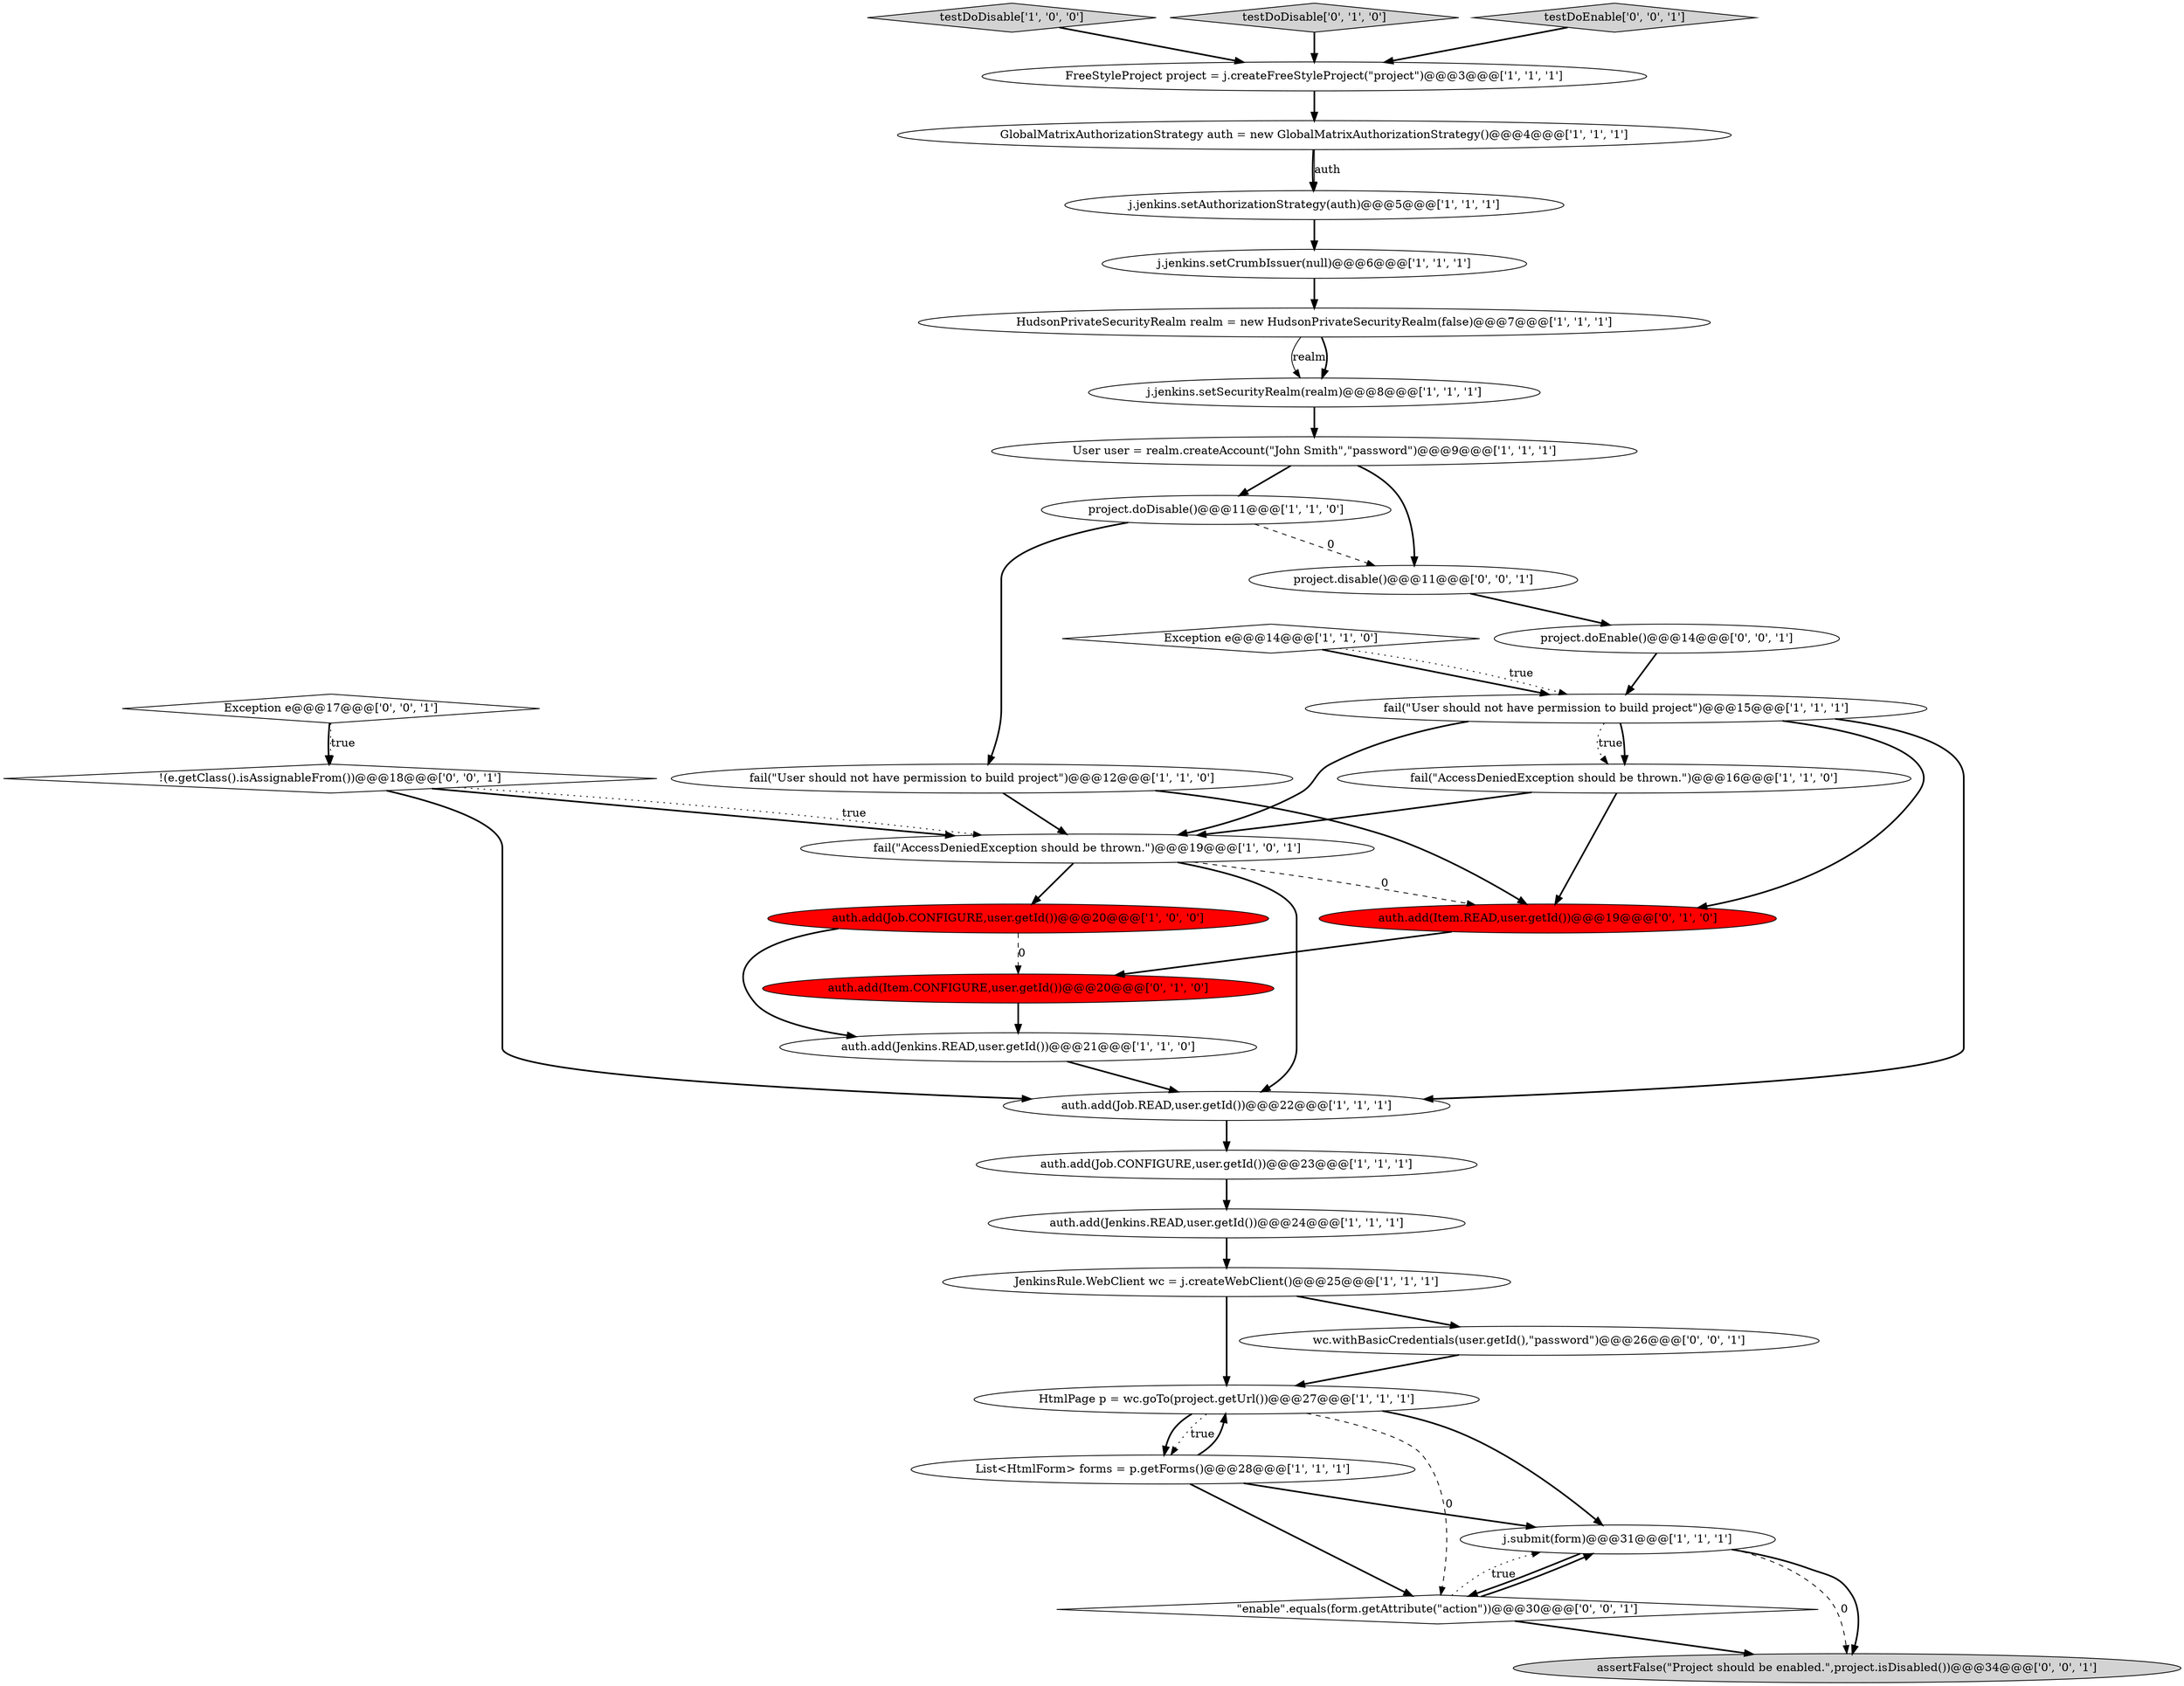 digraph {
25 [style = filled, label = "auth.add(Item.READ,user.getId())@@@19@@@['0', '1', '0']", fillcolor = red, shape = ellipse image = "AAA1AAABBB2BBB"];
2 [style = filled, label = "project.doDisable()@@@11@@@['1', '1', '0']", fillcolor = white, shape = ellipse image = "AAA0AAABBB1BBB"];
13 [style = filled, label = "j.jenkins.setSecurityRealm(realm)@@@8@@@['1', '1', '1']", fillcolor = white, shape = ellipse image = "AAA0AAABBB1BBB"];
1 [style = filled, label = "JenkinsRule.WebClient wc = j.createWebClient()@@@25@@@['1', '1', '1']", fillcolor = white, shape = ellipse image = "AAA0AAABBB1BBB"];
4 [style = filled, label = "fail(\"AccessDeniedException should be thrown.\")@@@19@@@['1', '0', '1']", fillcolor = white, shape = ellipse image = "AAA0AAABBB1BBB"];
14 [style = filled, label = "List<HtmlForm> forms = p.getForms()@@@28@@@['1', '1', '1']", fillcolor = white, shape = ellipse image = "AAA0AAABBB1BBB"];
8 [style = filled, label = "auth.add(Jenkins.READ,user.getId())@@@24@@@['1', '1', '1']", fillcolor = white, shape = ellipse image = "AAA0AAABBB1BBB"];
19 [style = filled, label = "User user = realm.createAccount(\"John Smith\",\"password\")@@@9@@@['1', '1', '1']", fillcolor = white, shape = ellipse image = "AAA0AAABBB1BBB"];
26 [style = filled, label = "!(e.getClass().isAssignableFrom())@@@18@@@['0', '0', '1']", fillcolor = white, shape = diamond image = "AAA0AAABBB3BBB"];
21 [style = filled, label = "testDoDisable['1', '0', '0']", fillcolor = lightgray, shape = diamond image = "AAA0AAABBB1BBB"];
23 [style = filled, label = "auth.add(Item.CONFIGURE,user.getId())@@@20@@@['0', '1', '0']", fillcolor = red, shape = ellipse image = "AAA1AAABBB2BBB"];
31 [style = filled, label = "Exception e@@@17@@@['0', '0', '1']", fillcolor = white, shape = diamond image = "AAA0AAABBB3BBB"];
3 [style = filled, label = "j.jenkins.setAuthorizationStrategy(auth)@@@5@@@['1', '1', '1']", fillcolor = white, shape = ellipse image = "AAA0AAABBB1BBB"];
18 [style = filled, label = "auth.add(Job.READ,user.getId())@@@22@@@['1', '1', '1']", fillcolor = white, shape = ellipse image = "AAA0AAABBB1BBB"];
24 [style = filled, label = "testDoDisable['0', '1', '0']", fillcolor = lightgray, shape = diamond image = "AAA0AAABBB2BBB"];
17 [style = filled, label = "fail(\"User should not have permission to build project\")@@@12@@@['1', '1', '0']", fillcolor = white, shape = ellipse image = "AAA0AAABBB1BBB"];
32 [style = filled, label = "testDoEnable['0', '0', '1']", fillcolor = lightgray, shape = diamond image = "AAA0AAABBB3BBB"];
20 [style = filled, label = "j.jenkins.setCrumbIssuer(null)@@@6@@@['1', '1', '1']", fillcolor = white, shape = ellipse image = "AAA0AAABBB1BBB"];
12 [style = filled, label = "HudsonPrivateSecurityRealm realm = new HudsonPrivateSecurityRealm(false)@@@7@@@['1', '1', '1']", fillcolor = white, shape = ellipse image = "AAA0AAABBB1BBB"];
30 [style = filled, label = "project.doEnable()@@@14@@@['0', '0', '1']", fillcolor = white, shape = ellipse image = "AAA0AAABBB3BBB"];
5 [style = filled, label = "j.submit(form)@@@31@@@['1', '1', '1']", fillcolor = white, shape = ellipse image = "AAA0AAABBB1BBB"];
0 [style = filled, label = "FreeStyleProject project = j.createFreeStyleProject(\"project\")@@@3@@@['1', '1', '1']", fillcolor = white, shape = ellipse image = "AAA0AAABBB1BBB"];
28 [style = filled, label = "project.disable()@@@11@@@['0', '0', '1']", fillcolor = white, shape = ellipse image = "AAA0AAABBB3BBB"];
16 [style = filled, label = "auth.add(Jenkins.READ,user.getId())@@@21@@@['1', '1', '0']", fillcolor = white, shape = ellipse image = "AAA0AAABBB1BBB"];
27 [style = filled, label = "assertFalse(\"Project should be enabled.\",project.isDisabled())@@@34@@@['0', '0', '1']", fillcolor = lightgray, shape = ellipse image = "AAA0AAABBB3BBB"];
22 [style = filled, label = "auth.add(Job.CONFIGURE,user.getId())@@@20@@@['1', '0', '0']", fillcolor = red, shape = ellipse image = "AAA1AAABBB1BBB"];
7 [style = filled, label = "auth.add(Job.CONFIGURE,user.getId())@@@23@@@['1', '1', '1']", fillcolor = white, shape = ellipse image = "AAA0AAABBB1BBB"];
10 [style = filled, label = "fail(\"User should not have permission to build project\")@@@15@@@['1', '1', '1']", fillcolor = white, shape = ellipse image = "AAA0AAABBB1BBB"];
15 [style = filled, label = "GlobalMatrixAuthorizationStrategy auth = new GlobalMatrixAuthorizationStrategy()@@@4@@@['1', '1', '1']", fillcolor = white, shape = ellipse image = "AAA0AAABBB1BBB"];
29 [style = filled, label = "wc.withBasicCredentials(user.getId(),\"password\")@@@26@@@['0', '0', '1']", fillcolor = white, shape = ellipse image = "AAA0AAABBB3BBB"];
33 [style = filled, label = "\"enable\".equals(form.getAttribute(\"action\"))@@@30@@@['0', '0', '1']", fillcolor = white, shape = diamond image = "AAA0AAABBB3BBB"];
11 [style = filled, label = "HtmlPage p = wc.goTo(project.getUrl())@@@27@@@['1', '1', '1']", fillcolor = white, shape = ellipse image = "AAA0AAABBB1BBB"];
6 [style = filled, label = "fail(\"AccessDeniedException should be thrown.\")@@@16@@@['1', '1', '0']", fillcolor = white, shape = ellipse image = "AAA0AAABBB1BBB"];
9 [style = filled, label = "Exception e@@@14@@@['1', '1', '0']", fillcolor = white, shape = diamond image = "AAA0AAABBB1BBB"];
2->17 [style = bold, label=""];
17->25 [style = bold, label=""];
10->18 [style = bold, label=""];
23->16 [style = bold, label=""];
10->6 [style = dotted, label="true"];
16->18 [style = bold, label=""];
21->0 [style = bold, label=""];
28->30 [style = bold, label=""];
5->33 [style = bold, label=""];
11->14 [style = bold, label=""];
22->16 [style = bold, label=""];
25->23 [style = bold, label=""];
24->0 [style = bold, label=""];
11->33 [style = dashed, label="0"];
32->0 [style = bold, label=""];
11->14 [style = dotted, label="true"];
26->18 [style = bold, label=""];
22->23 [style = dashed, label="0"];
4->18 [style = bold, label=""];
12->13 [style = solid, label="realm"];
19->2 [style = bold, label=""];
9->10 [style = bold, label=""];
33->5 [style = bold, label=""];
15->3 [style = bold, label=""];
7->8 [style = bold, label=""];
26->4 [style = bold, label=""];
33->27 [style = bold, label=""];
10->6 [style = bold, label=""];
0->15 [style = bold, label=""];
14->33 [style = bold, label=""];
1->11 [style = bold, label=""];
15->3 [style = solid, label="auth"];
4->25 [style = dashed, label="0"];
8->1 [style = bold, label=""];
12->13 [style = bold, label=""];
6->4 [style = bold, label=""];
11->5 [style = bold, label=""];
31->26 [style = bold, label=""];
13->19 [style = bold, label=""];
3->20 [style = bold, label=""];
5->27 [style = dashed, label="0"];
29->11 [style = bold, label=""];
10->25 [style = bold, label=""];
31->26 [style = dotted, label="true"];
33->5 [style = dotted, label="true"];
20->12 [style = bold, label=""];
2->28 [style = dashed, label="0"];
30->10 [style = bold, label=""];
10->4 [style = bold, label=""];
19->28 [style = bold, label=""];
5->27 [style = bold, label=""];
26->4 [style = dotted, label="true"];
1->29 [style = bold, label=""];
18->7 [style = bold, label=""];
9->10 [style = dotted, label="true"];
14->11 [style = bold, label=""];
4->22 [style = bold, label=""];
17->4 [style = bold, label=""];
6->25 [style = bold, label=""];
14->5 [style = bold, label=""];
}
